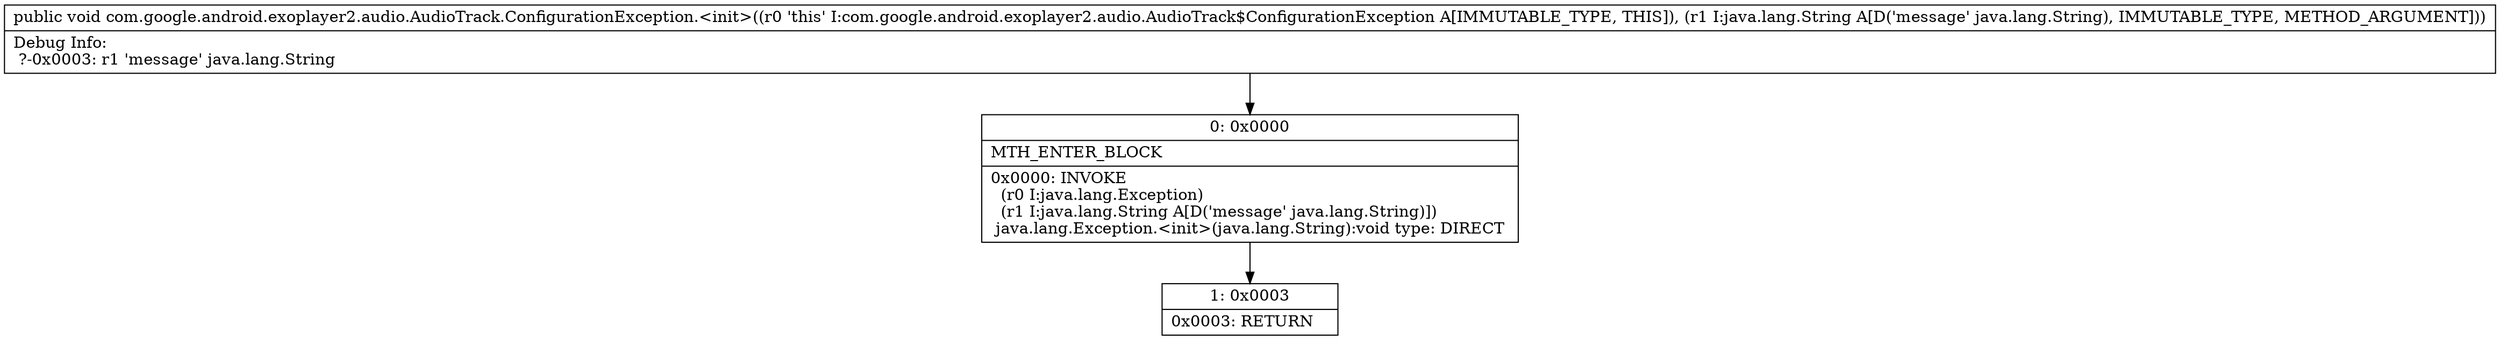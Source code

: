digraph "CFG forcom.google.android.exoplayer2.audio.AudioTrack.ConfigurationException.\<init\>(Ljava\/lang\/String;)V" {
Node_0 [shape=record,label="{0\:\ 0x0000|MTH_ENTER_BLOCK\l|0x0000: INVOKE  \l  (r0 I:java.lang.Exception)\l  (r1 I:java.lang.String A[D('message' java.lang.String)])\l java.lang.Exception.\<init\>(java.lang.String):void type: DIRECT \l}"];
Node_1 [shape=record,label="{1\:\ 0x0003|0x0003: RETURN   \l}"];
MethodNode[shape=record,label="{public void com.google.android.exoplayer2.audio.AudioTrack.ConfigurationException.\<init\>((r0 'this' I:com.google.android.exoplayer2.audio.AudioTrack$ConfigurationException A[IMMUTABLE_TYPE, THIS]), (r1 I:java.lang.String A[D('message' java.lang.String), IMMUTABLE_TYPE, METHOD_ARGUMENT]))  | Debug Info:\l  ?\-0x0003: r1 'message' java.lang.String\l}"];
MethodNode -> Node_0;
Node_0 -> Node_1;
}


